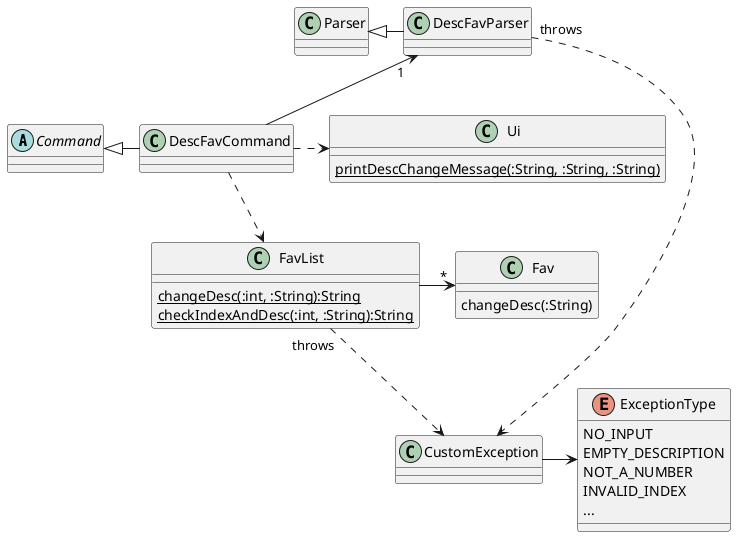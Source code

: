 @startuml

abstract class Command

class FavList {
 {static} changeDesc(:int, :String):String
 {static} checkIndexAndDesc(:int, :String):String
}

class Fav {
    changeDesc(:String)
}

enum ExceptionType {
NO_INPUT
EMPTY_DESCRIPTION
NOT_A_NUMBER
INVALID_INDEX
...
}

Class Ui {
{static} printDescChangeMessage(:String, :String, :String)
}

Command <|- DescFavCommand
Parser <|- DescFavParser
DescFavParser "1"<--down DescFavCommand

DescFavCommand ..> FavList
FavList "throws"..> CustomException
DescFavParser "throws"..> CustomException

FavList ->"*" Fav

CustomException -> ExceptionType

DescFavCommand .> Ui

@enduml
